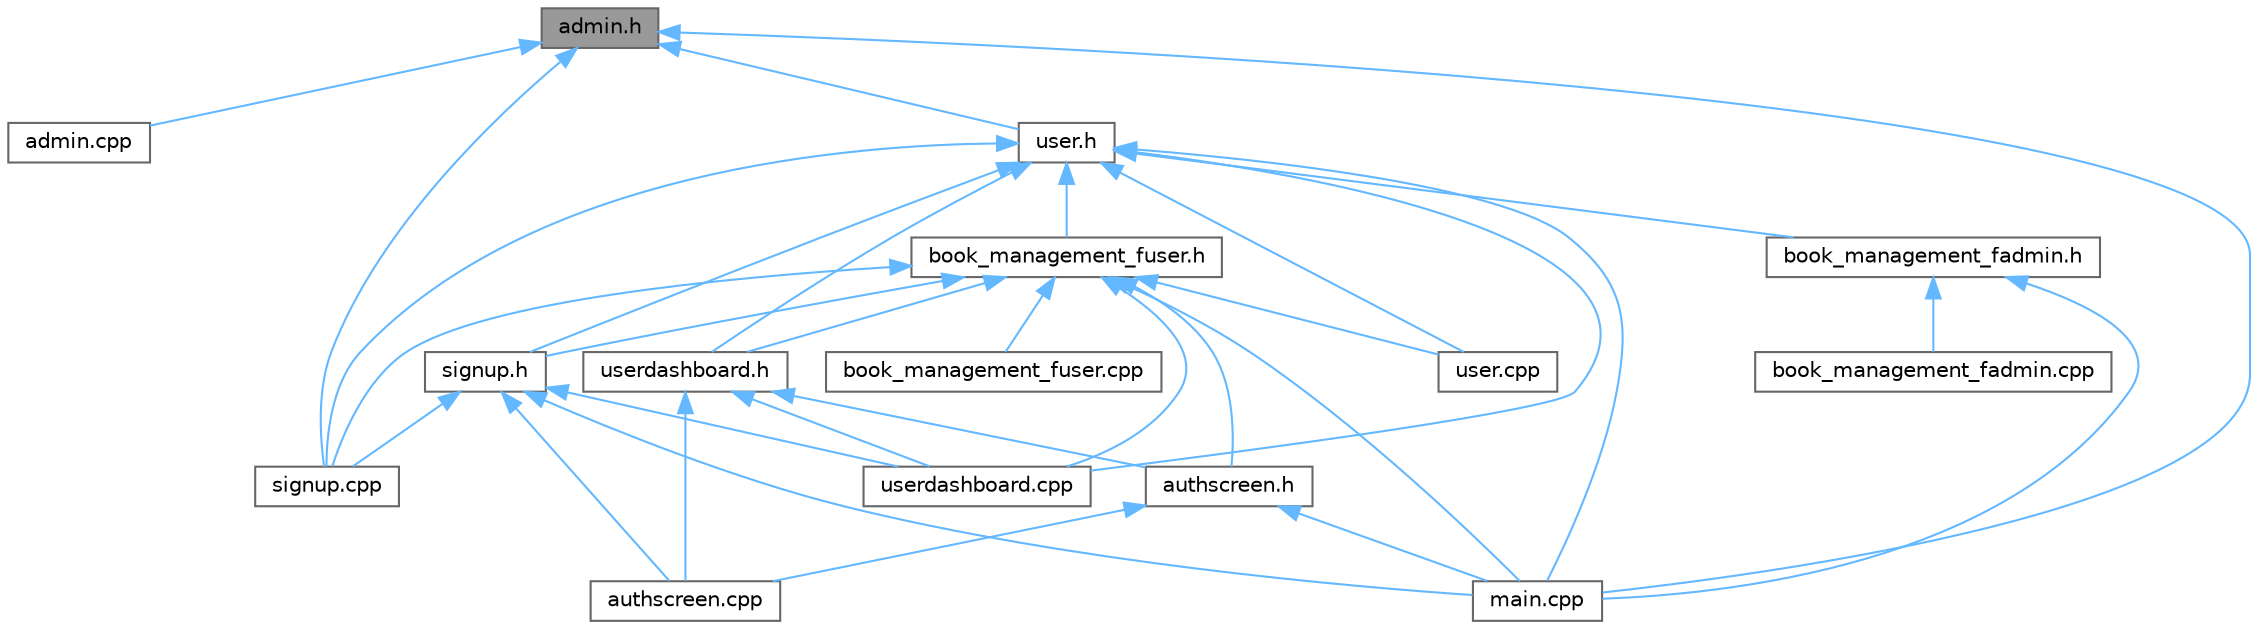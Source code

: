 digraph "admin.h"
{
 // INTERACTIVE_SVG=YES
 // LATEX_PDF_SIZE
  bgcolor="transparent";
  edge [fontname=Helvetica,fontsize=10,labelfontname=Helvetica,labelfontsize=10];
  node [fontname=Helvetica,fontsize=10,shape=box,height=0.2,width=0.4];
  Node1 [id="Node000001",label="admin.h",height=0.2,width=0.4,color="gray40", fillcolor="grey60", style="filled", fontcolor="black",tooltip=" "];
  Node1 -> Node2 [id="edge32_Node000001_Node000002",dir="back",color="steelblue1",style="solid",tooltip=" "];
  Node2 [id="Node000002",label="admin.cpp",height=0.2,width=0.4,color="grey40", fillcolor="white", style="filled",URL="$admin_8cpp.html",tooltip=" "];
  Node1 -> Node3 [id="edge33_Node000001_Node000003",dir="back",color="steelblue1",style="solid",tooltip=" "];
  Node3 [id="Node000003",label="main.cpp",height=0.2,width=0.4,color="grey40", fillcolor="white", style="filled",URL="$main_8cpp.html",tooltip=" "];
  Node1 -> Node4 [id="edge34_Node000001_Node000004",dir="back",color="steelblue1",style="solid",tooltip=" "];
  Node4 [id="Node000004",label="signup.cpp",height=0.2,width=0.4,color="grey40", fillcolor="white", style="filled",URL="$signup_8cpp.html",tooltip=" "];
  Node1 -> Node5 [id="edge35_Node000001_Node000005",dir="back",color="steelblue1",style="solid",tooltip=" "];
  Node5 [id="Node000005",label="user.h",height=0.2,width=0.4,color="grey40", fillcolor="white", style="filled",URL="$user_8h.html",tooltip="Defines the User class, which represents a user in the library system."];
  Node5 -> Node6 [id="edge36_Node000005_Node000006",dir="back",color="steelblue1",style="solid",tooltip=" "];
  Node6 [id="Node000006",label="book_management_fadmin.h",height=0.2,width=0.4,color="grey40", fillcolor="white", style="filled",URL="$book__management__fadmin_8h.html",tooltip=" "];
  Node6 -> Node7 [id="edge37_Node000006_Node000007",dir="back",color="steelblue1",style="solid",tooltip=" "];
  Node7 [id="Node000007",label="book_management_fadmin.cpp",height=0.2,width=0.4,color="grey40", fillcolor="white", style="filled",URL="$book__management__fadmin_8cpp.html",tooltip=" "];
  Node6 -> Node3 [id="edge38_Node000006_Node000003",dir="back",color="steelblue1",style="solid",tooltip=" "];
  Node5 -> Node8 [id="edge39_Node000005_Node000008",dir="back",color="steelblue1",style="solid",tooltip=" "];
  Node8 [id="Node000008",label="book_management_fuser.h",height=0.2,width=0.4,color="grey40", fillcolor="white", style="filled",URL="$book__management__fuser_8h.html",tooltip=" "];
  Node8 -> Node9 [id="edge40_Node000008_Node000009",dir="back",color="steelblue1",style="solid",tooltip=" "];
  Node9 [id="Node000009",label="authscreen.h",height=0.2,width=0.4,color="grey40", fillcolor="white", style="filled",URL="$authscreen_8h.html",tooltip=" "];
  Node9 -> Node10 [id="edge41_Node000009_Node000010",dir="back",color="steelblue1",style="solid",tooltip=" "];
  Node10 [id="Node000010",label="authscreen.cpp",height=0.2,width=0.4,color="grey40", fillcolor="white", style="filled",URL="$authscreen_8cpp.html",tooltip="Implementation of the AuthScreen class for user authentication."];
  Node9 -> Node3 [id="edge42_Node000009_Node000003",dir="back",color="steelblue1",style="solid",tooltip=" "];
  Node8 -> Node11 [id="edge43_Node000008_Node000011",dir="back",color="steelblue1",style="solid",tooltip=" "];
  Node11 [id="Node000011",label="book_management_fuser.cpp",height=0.2,width=0.4,color="grey40", fillcolor="white", style="filled",URL="$book__management__fuser_8cpp.html",tooltip=" "];
  Node8 -> Node3 [id="edge44_Node000008_Node000003",dir="back",color="steelblue1",style="solid",tooltip=" "];
  Node8 -> Node4 [id="edge45_Node000008_Node000004",dir="back",color="steelblue1",style="solid",tooltip=" "];
  Node8 -> Node12 [id="edge46_Node000008_Node000012",dir="back",color="steelblue1",style="solid",tooltip=" "];
  Node12 [id="Node000012",label="signup.h",height=0.2,width=0.4,color="grey40", fillcolor="white", style="filled",URL="$signup_8h.html",tooltip=" "];
  Node12 -> Node10 [id="edge47_Node000012_Node000010",dir="back",color="steelblue1",style="solid",tooltip=" "];
  Node12 -> Node3 [id="edge48_Node000012_Node000003",dir="back",color="steelblue1",style="solid",tooltip=" "];
  Node12 -> Node4 [id="edge49_Node000012_Node000004",dir="back",color="steelblue1",style="solid",tooltip=" "];
  Node12 -> Node13 [id="edge50_Node000012_Node000013",dir="back",color="steelblue1",style="solid",tooltip=" "];
  Node13 [id="Node000013",label="userdashboard.cpp",height=0.2,width=0.4,color="grey40", fillcolor="white", style="filled",URL="$userdashboard_8cpp.html",tooltip=" "];
  Node8 -> Node14 [id="edge51_Node000008_Node000014",dir="back",color="steelblue1",style="solid",tooltip=" "];
  Node14 [id="Node000014",label="user.cpp",height=0.2,width=0.4,color="grey40", fillcolor="white", style="filled",URL="$user_8cpp.html",tooltip=" "];
  Node8 -> Node13 [id="edge52_Node000008_Node000013",dir="back",color="steelblue1",style="solid",tooltip=" "];
  Node8 -> Node15 [id="edge53_Node000008_Node000015",dir="back",color="steelblue1",style="solid",tooltip=" "];
  Node15 [id="Node000015",label="userdashboard.h",height=0.2,width=0.4,color="grey40", fillcolor="white", style="filled",URL="$userdashboard_8h.html",tooltip=" "];
  Node15 -> Node10 [id="edge54_Node000015_Node000010",dir="back",color="steelblue1",style="solid",tooltip=" "];
  Node15 -> Node9 [id="edge55_Node000015_Node000009",dir="back",color="steelblue1",style="solid",tooltip=" "];
  Node15 -> Node13 [id="edge56_Node000015_Node000013",dir="back",color="steelblue1",style="solid",tooltip=" "];
  Node5 -> Node3 [id="edge57_Node000005_Node000003",dir="back",color="steelblue1",style="solid",tooltip=" "];
  Node5 -> Node4 [id="edge58_Node000005_Node000004",dir="back",color="steelblue1",style="solid",tooltip=" "];
  Node5 -> Node12 [id="edge59_Node000005_Node000012",dir="back",color="steelblue1",style="solid",tooltip=" "];
  Node5 -> Node14 [id="edge60_Node000005_Node000014",dir="back",color="steelblue1",style="solid",tooltip=" "];
  Node5 -> Node13 [id="edge61_Node000005_Node000013",dir="back",color="steelblue1",style="solid",tooltip=" "];
  Node5 -> Node15 [id="edge62_Node000005_Node000015",dir="back",color="steelblue1",style="solid",tooltip=" "];
}

